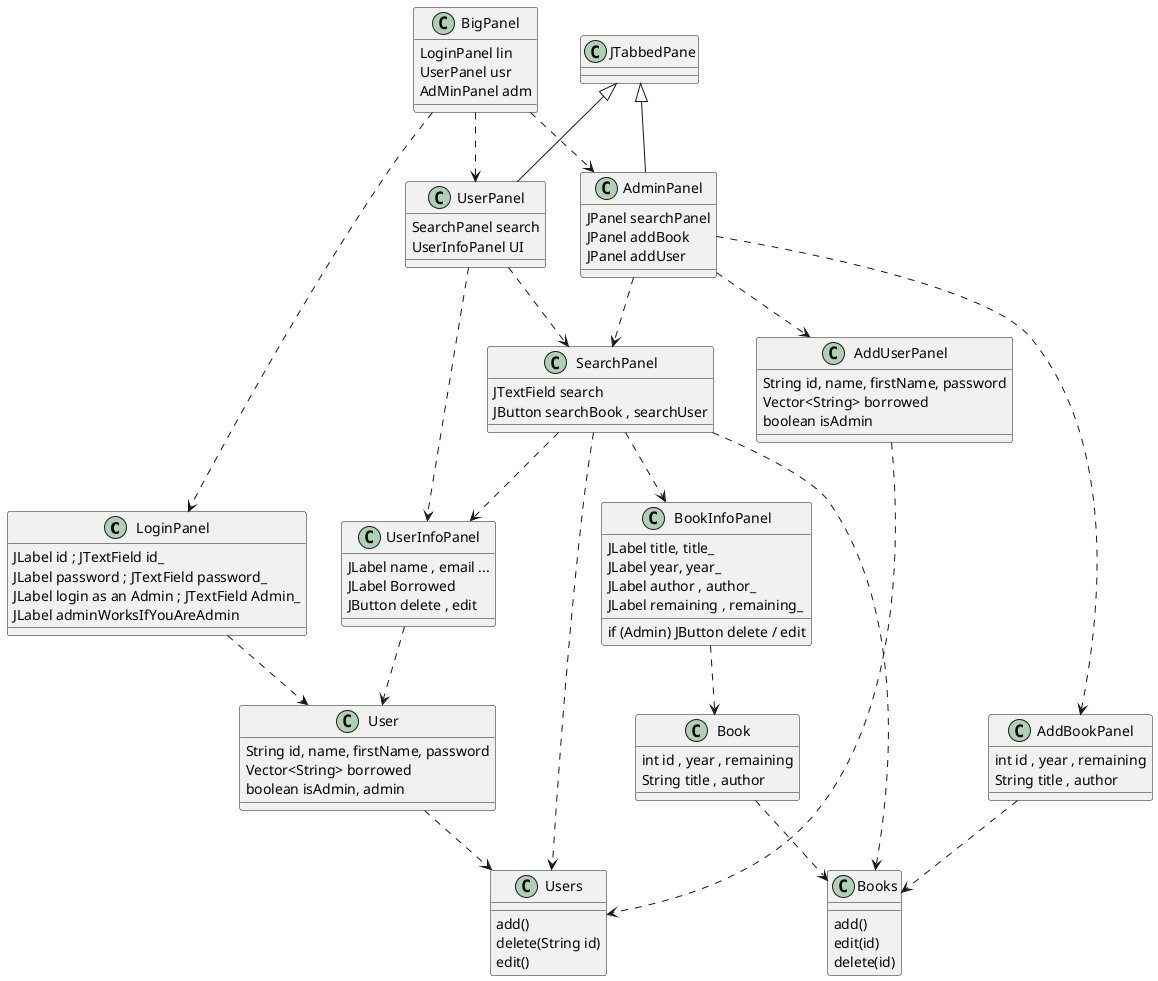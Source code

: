 @startuml

class LoginPanel{
    JLabel id ; JTextField id_
    JLabel password ; JTextField password_
    JLabel login as an Admin ; JTextField Admin_
    JLabel adminWorksIfYouAreAdmin
}

LoginPanel ..> User

class User{
    String id, name, firstName, password
    Vector<String> borrowed
    boolean isAdmin, admin
    /'isAdmin is from the DB while admin says if
      the user is logged in as an admin '/
}

User ..> Users

class Users{
    add()
    delete(String id)
    edit()
}

class UserInfoPanel{
    JLabel name , email ...
    JLabel Borrowed
    JButton delete , edit
}

UserInfoPanel ..> User

class UserPanel extends JTabbedPane{

    SearchPanel search
    UserInfoPanel UI

}

UserPanel ..> UserInfoPanel
UserPanel ..> SearchPanel


class SearchPanel{
    JTextField search
    JButton searchBook , searchUser
}

SearchPanel ..> Books
SearchPanel ..> Users
SearchPanel ..> UserInfoPanel
SearchPanel ..> BookInfoPanel

class BookInfoPanel{
    JLabel title, title_
    JLabel year, year_
    JLabel author , author_
    JLabel remaining , remaining_
    if (Admin) JButton delete / edit
}

BookInfoPanel ..> Book

class Book{
    int id , year , remaining
    String title , author
}

Book ..> Books


class AdminPanel extends JTabbedPane{
    JPanel searchPanel
    JPanel addBook
    JPanel addUser
}

AdminPanel ..> AddBookPanel
AdminPanel ..> AddUserPanel
AdminPanel ..> SearchPanel

class AddBookPanel {
    int id , year , remaining
    String title , author
}

AddBookPanel ..> Books

class AddUserPanel{
    String id, name, firstName, password
    Vector<String> borrowed
    boolean isAdmin
}

AddUserPanel ..> Users


class Books{
    add()
    edit(id)
    delete(id)
}

class BigPanel{
    LoginPanel lin
    UserPanel usr
    AdMinPanel adm

}
BigPanel ..> LoginPanel
BigPanel ..> UserPanel
BigPanel ..> AdminPanel


@enduml

/'
abstract class AbstractList
abstract AbstractCollection
interface List
interface Collection

List <|-- AbstractList
Collection <|-- AbstractCollection

Collection <|- List
AbstractCollection <|- AbstractList
AbstractList <|-- ArrayList

class ArrayList {
Object[] elementData
size()
}

enum TimeUnit {
DAYS
HOURS
MINUTES
}
'/